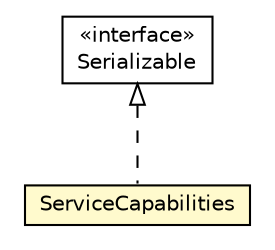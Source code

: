 #!/usr/local/bin/dot
#
# Class diagram 
# Generated by UMLGraph version R5_6-24-gf6e263 (http://www.umlgraph.org/)
#

digraph G {
	edge [fontname="Helvetica",fontsize=10,labelfontname="Helvetica",labelfontsize=10];
	node [fontname="Helvetica",fontsize=10,shape=plaintext];
	nodesep=0.25;
	ranksep=0.5;
	// org.universAAL.tools.ucc.model.usrv.AalUsrv.ServiceCapabilities
	c28676 [label=<<table title="org.universAAL.tools.ucc.model.usrv.AalUsrv.ServiceCapabilities" border="0" cellborder="1" cellspacing="0" cellpadding="2" port="p" bgcolor="lemonChiffon" href="./AalUsrv.ServiceCapabilities.html">
		<tr><td><table border="0" cellspacing="0" cellpadding="1">
<tr><td align="center" balign="center"> ServiceCapabilities </td></tr>
		</table></td></tr>
		</table>>, URL="./AalUsrv.ServiceCapabilities.html", fontname="Helvetica", fontcolor="black", fontsize=10.0];
	//org.universAAL.tools.ucc.model.usrv.AalUsrv.ServiceCapabilities implements java.io.Serializable
	c28886:p -> c28676:p [dir=back,arrowtail=empty,style=dashed];
	// java.io.Serializable
	c28886 [label=<<table title="java.io.Serializable" border="0" cellborder="1" cellspacing="0" cellpadding="2" port="p" href="http://java.sun.com/j2se/1.4.2/docs/api/java/io/Serializable.html">
		<tr><td><table border="0" cellspacing="0" cellpadding="1">
<tr><td align="center" balign="center"> &#171;interface&#187; </td></tr>
<tr><td align="center" balign="center"> Serializable </td></tr>
		</table></td></tr>
		</table>>, URL="http://java.sun.com/j2se/1.4.2/docs/api/java/io/Serializable.html", fontname="Helvetica", fontcolor="black", fontsize=10.0];
}

